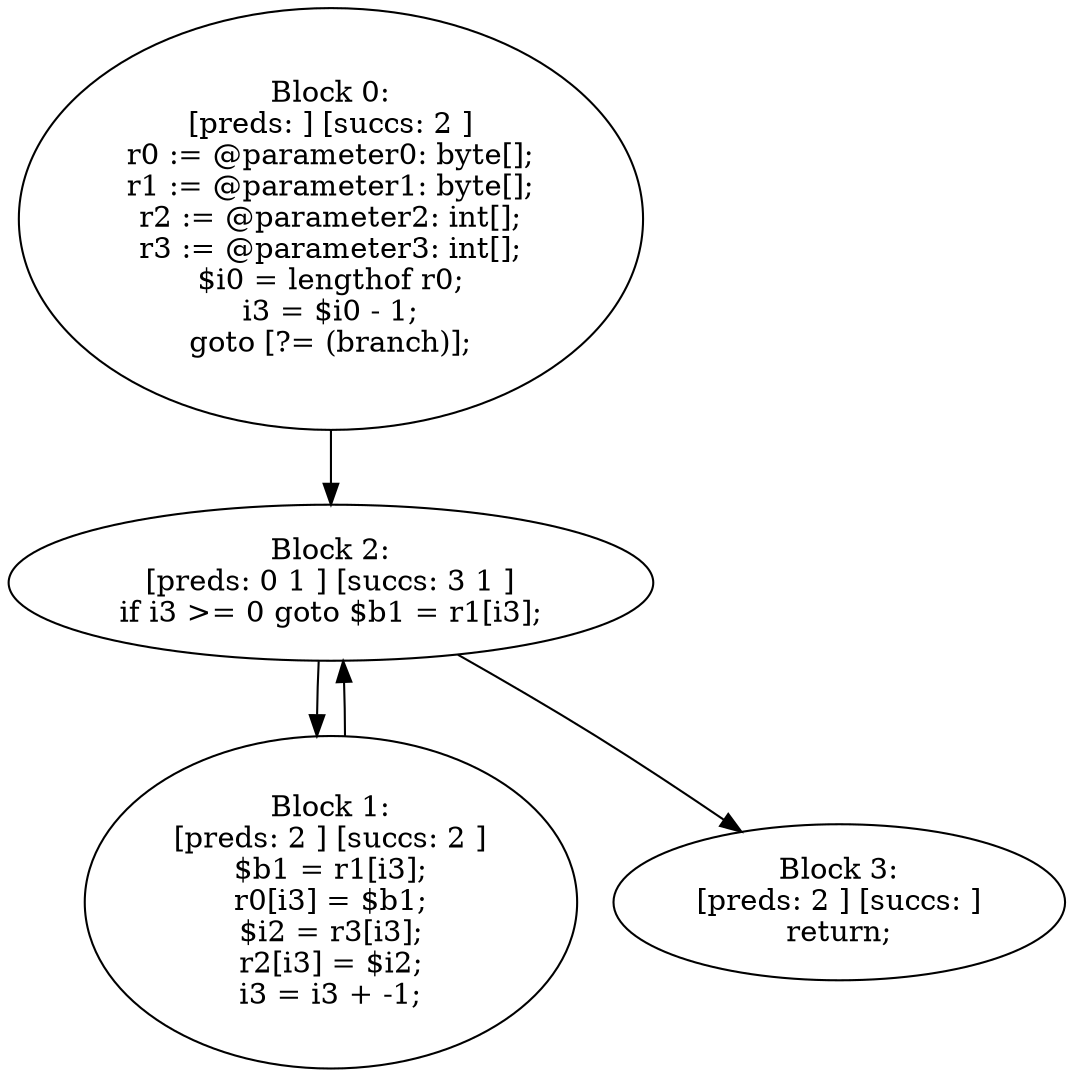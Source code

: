 digraph "unitGraph" {
    "Block 0:
[preds: ] [succs: 2 ]
r0 := @parameter0: byte[];
r1 := @parameter1: byte[];
r2 := @parameter2: int[];
r3 := @parameter3: int[];
$i0 = lengthof r0;
i3 = $i0 - 1;
goto [?= (branch)];
"
    "Block 1:
[preds: 2 ] [succs: 2 ]
$b1 = r1[i3];
r0[i3] = $b1;
$i2 = r3[i3];
r2[i3] = $i2;
i3 = i3 + -1;
"
    "Block 2:
[preds: 0 1 ] [succs: 3 1 ]
if i3 >= 0 goto $b1 = r1[i3];
"
    "Block 3:
[preds: 2 ] [succs: ]
return;
"
    "Block 0:
[preds: ] [succs: 2 ]
r0 := @parameter0: byte[];
r1 := @parameter1: byte[];
r2 := @parameter2: int[];
r3 := @parameter3: int[];
$i0 = lengthof r0;
i3 = $i0 - 1;
goto [?= (branch)];
"->"Block 2:
[preds: 0 1 ] [succs: 3 1 ]
if i3 >= 0 goto $b1 = r1[i3];
";
    "Block 1:
[preds: 2 ] [succs: 2 ]
$b1 = r1[i3];
r0[i3] = $b1;
$i2 = r3[i3];
r2[i3] = $i2;
i3 = i3 + -1;
"->"Block 2:
[preds: 0 1 ] [succs: 3 1 ]
if i3 >= 0 goto $b1 = r1[i3];
";
    "Block 2:
[preds: 0 1 ] [succs: 3 1 ]
if i3 >= 0 goto $b1 = r1[i3];
"->"Block 3:
[preds: 2 ] [succs: ]
return;
";
    "Block 2:
[preds: 0 1 ] [succs: 3 1 ]
if i3 >= 0 goto $b1 = r1[i3];
"->"Block 1:
[preds: 2 ] [succs: 2 ]
$b1 = r1[i3];
r0[i3] = $b1;
$i2 = r3[i3];
r2[i3] = $i2;
i3 = i3 + -1;
";
}
